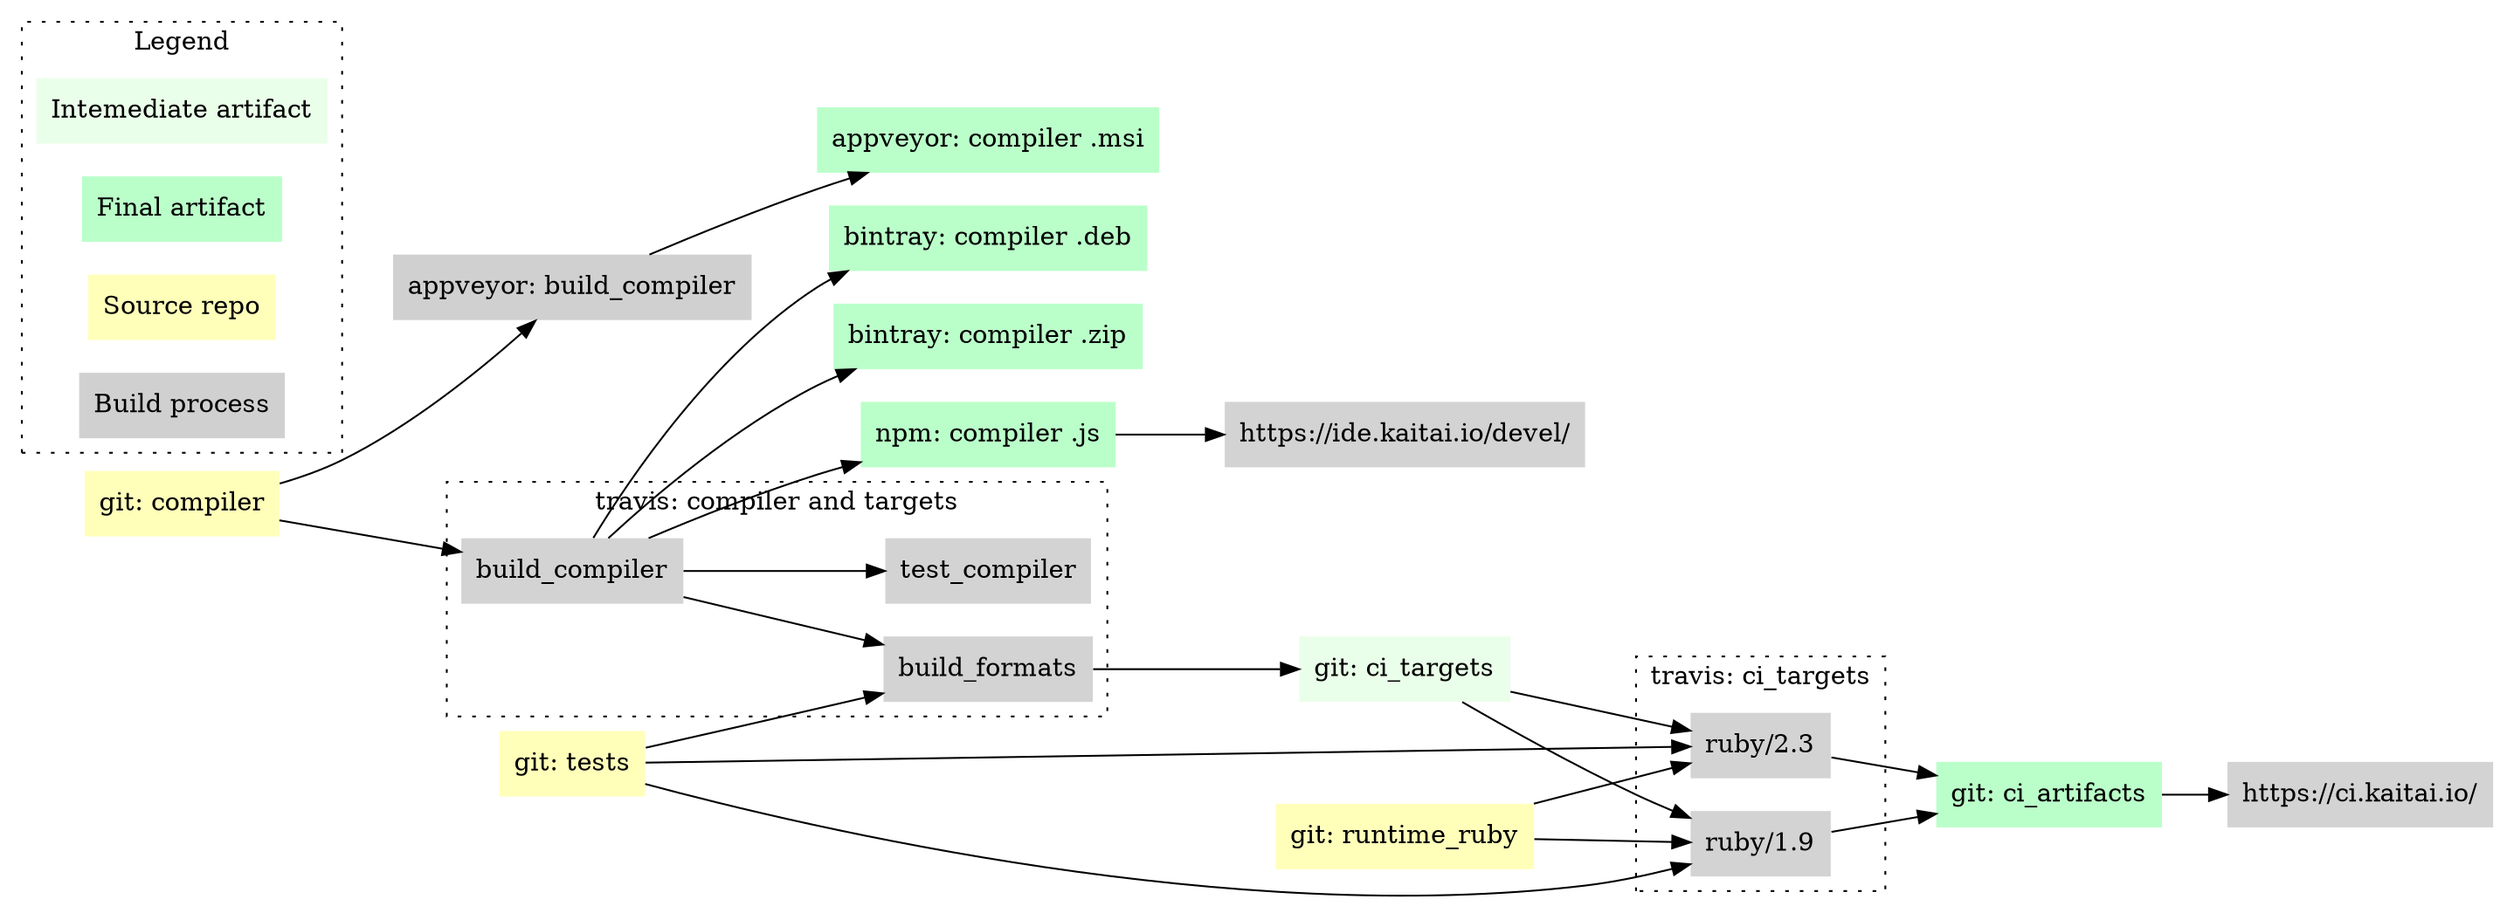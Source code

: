 digraph {
	rankdir=LR;
	compound=true;
	node [shape=plaintext, style=filled];

	git_compiler [label="git: compiler",fillcolor="#ffffba",href="https://github.com/kaitai-io/kaitai_struct_compiler"];
	git_tests [label="git: tests",fillcolor="#ffffba",href="https://github.com/kaitai-io/kaitai_struct_tests"];
	git_ci_artifacts [label="git: ci_artifacts",fillcolor="#baffc9",href="https://github.com/kaitai-io/ci_artifacts"];

	artifact_deb [label="bintray: compiler .deb",fillcolor="#baffc9",href="https://bintray.com/kaitai-io/debian_unstable/kaitai-struct-compiler"];
	artifact_zip [label="bintray: compiler .zip",fillcolor="#baffc9",href="https://bintray.com/kaitai-io/universal_unstable/kaitai-struct-compiler"];
	artifact_js [label="npm: compiler .js",fillcolor="#baffc9",href="https://www.npmjs.com/package/kaitai-struct-compiler"];
	artifact_msi [label="appveyor: compiler .msi",fillcolor="#baffc9",href="https://ci.appveyor.com/project/GreyCat/kaitai-struct/build/artifacts"];
	
	artifact_ci_targets [label="git: ci_targets",fillcolor="#eaffe9",href="https://github.com/kaitai-io/ci_targets"];

	build_compiler_appveyor [label="appveyor: build_compiler",fillcolor="#d0d0d0",href="https://ci.appveyor.com/project/GreyCat/kaitai-struct"];

	dashboard [label="https://ci.kaitai.io/",href="https://ci.kaitai.io/"];
	web_ide_unstable [label="https://ide.kaitai.io/devel/",href="https://ide.kaitai.io/devel/"];

	git_compiler -> build_compiler;
	git_compiler -> build_compiler_appveyor -> artifact_msi;

#	subgraph cluster_git_runtimes {
#		graph[style=dotted];

		git_runtime_ruby [label="git: runtime_ruby",fillcolor="#ffffba",href="https://github.com/kaitai-io/kaitai_struct_ruby_runtime"];
#	}

	subgraph cluster_build_compiler {
		label="travis: compiler and targets";
		graph[style=dotted];

		build_compiler -> {test_compiler build_formats};
	}

	git_tests -> {build_formats build_ruby_1_9 build_ruby_2_3};
	build_compiler -> {artifact_deb artifact_zip artifact_js};

	subgraph cluster_travis_ci_targets {
		label="travis: ci_targets";
		graph[style=dotted];

		build_ruby_1_9 [label="ruby/1.9"];
		build_ruby_2_3 [label="ruby/2.3"];
	}

	build_formats -> artifact_ci_targets -> {build_ruby_1_9 build_ruby_2_3} -> git_ci_artifacts -> dashboard;

	git_runtime_ruby -> {build_ruby_1_9 build_ruby_2_3};

	artifact_js -> web_ide_unstable;

	subgraph cluster_legend {
		label="Legend";
		graph[style=dotted];

		legend_artifact_int [label="Intemediate artifact",fillcolor="#eaffe9"];
		legend_artifact_final [label="Final artifact",fillcolor="#baffc9"];
		legend_source [label="Source repo",fillcolor="#ffffba"];
		legend_build [label="Build process",fillcolor="#d0d0d0"];
	}
}
